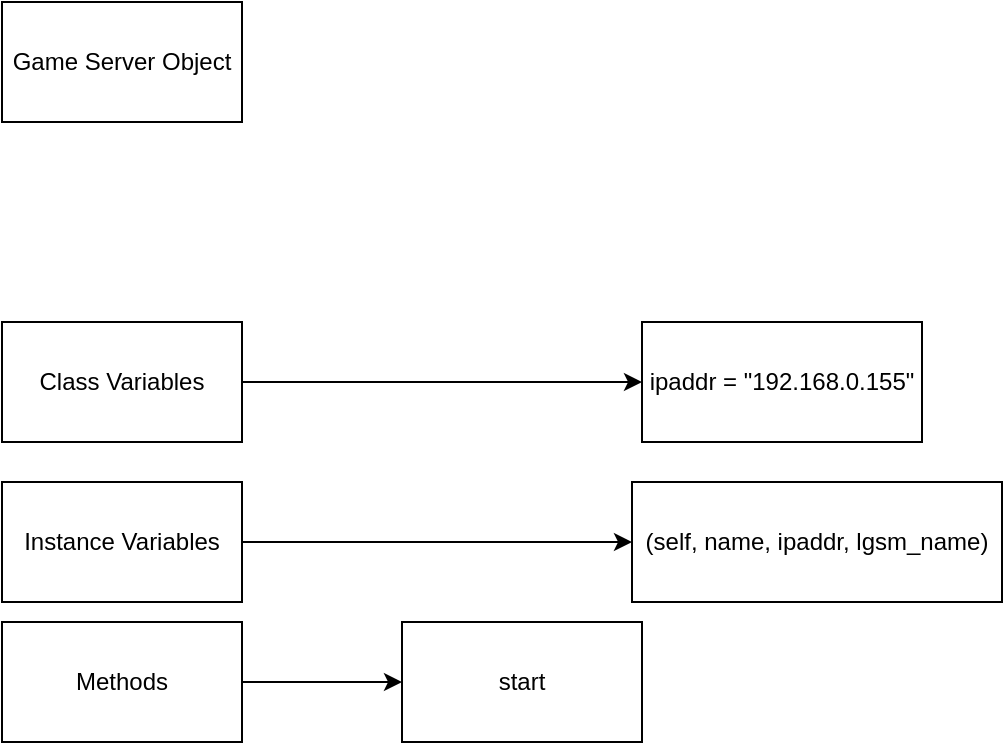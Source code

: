 <mxfile version="10.6.2" type="device"><diagram id="lfimC4Wg3clkmQuhXApc" name="Page-1"><mxGraphModel dx="1597" dy="494" grid="1" gridSize="10" guides="1" tooltips="1" connect="1" arrows="1" fold="1" page="1" pageScale="1" pageWidth="850" pageHeight="1100" math="0" shadow="0"><root><mxCell id="0"/><mxCell id="1" parent="0"/><mxCell id="P_d-qCUZlNnROvKLAWg0-1" value="Game Server Object" style="rounded=0;whiteSpace=wrap;html=1;" vertex="1" parent="1"><mxGeometry x="20" y="20" width="120" height="60" as="geometry"/></mxCell><mxCell id="P_d-qCUZlNnROvKLAWg0-10" value="" style="edgeStyle=orthogonalEdgeStyle;rounded=0;orthogonalLoop=1;jettySize=auto;html=1;" edge="1" parent="1" source="P_d-qCUZlNnROvKLAWg0-2" target="P_d-qCUZlNnROvKLAWg0-9"><mxGeometry relative="1" as="geometry"/></mxCell><mxCell id="P_d-qCUZlNnROvKLAWg0-2" value="Methods" style="rounded=0;whiteSpace=wrap;html=1;" vertex="1" parent="1"><mxGeometry x="20" y="330" width="120" height="60" as="geometry"/></mxCell><mxCell id="P_d-qCUZlNnROvKLAWg0-9" value="start" style="rounded=0;whiteSpace=wrap;html=1;" vertex="1" parent="1"><mxGeometry x="220" y="330" width="120" height="60" as="geometry"/></mxCell><mxCell id="P_d-qCUZlNnROvKLAWg0-6" style="edgeStyle=orthogonalEdgeStyle;rounded=0;orthogonalLoop=1;jettySize=auto;html=1;entryX=0;entryY=0.5;entryDx=0;entryDy=0;" edge="1" parent="1" source="P_d-qCUZlNnROvKLAWg0-3" target="P_d-qCUZlNnROvKLAWg0-5"><mxGeometry relative="1" as="geometry"/></mxCell><mxCell id="P_d-qCUZlNnROvKLAWg0-3" value="Class Variables" style="rounded=0;whiteSpace=wrap;html=1;" vertex="1" parent="1"><mxGeometry x="20" y="180" width="120" height="60" as="geometry"/></mxCell><mxCell id="P_d-qCUZlNnROvKLAWg0-8" value="" style="edgeStyle=orthogonalEdgeStyle;rounded=0;orthogonalLoop=1;jettySize=auto;html=1;" edge="1" parent="1" source="P_d-qCUZlNnROvKLAWg0-4" target="P_d-qCUZlNnROvKLAWg0-7"><mxGeometry relative="1" as="geometry"/></mxCell><mxCell id="P_d-qCUZlNnROvKLAWg0-4" value="Instance Variables" style="rounded=0;whiteSpace=wrap;html=1;" vertex="1" parent="1"><mxGeometry x="20" y="260" width="120" height="60" as="geometry"/></mxCell><mxCell id="P_d-qCUZlNnROvKLAWg0-7" value="(self, name, ipaddr, lgsm_name)" style="rounded=0;whiteSpace=wrap;html=1;" vertex="1" parent="1"><mxGeometry x="335" y="260" width="185" height="60" as="geometry"/></mxCell><mxCell id="P_d-qCUZlNnROvKLAWg0-5" value="ipaddr = &quot;192.168.0.155&quot;" style="rounded=0;whiteSpace=wrap;html=1;" vertex="1" parent="1"><mxGeometry x="340" y="180" width="140" height="60" as="geometry"/></mxCell></root></mxGraphModel></diagram></mxfile>